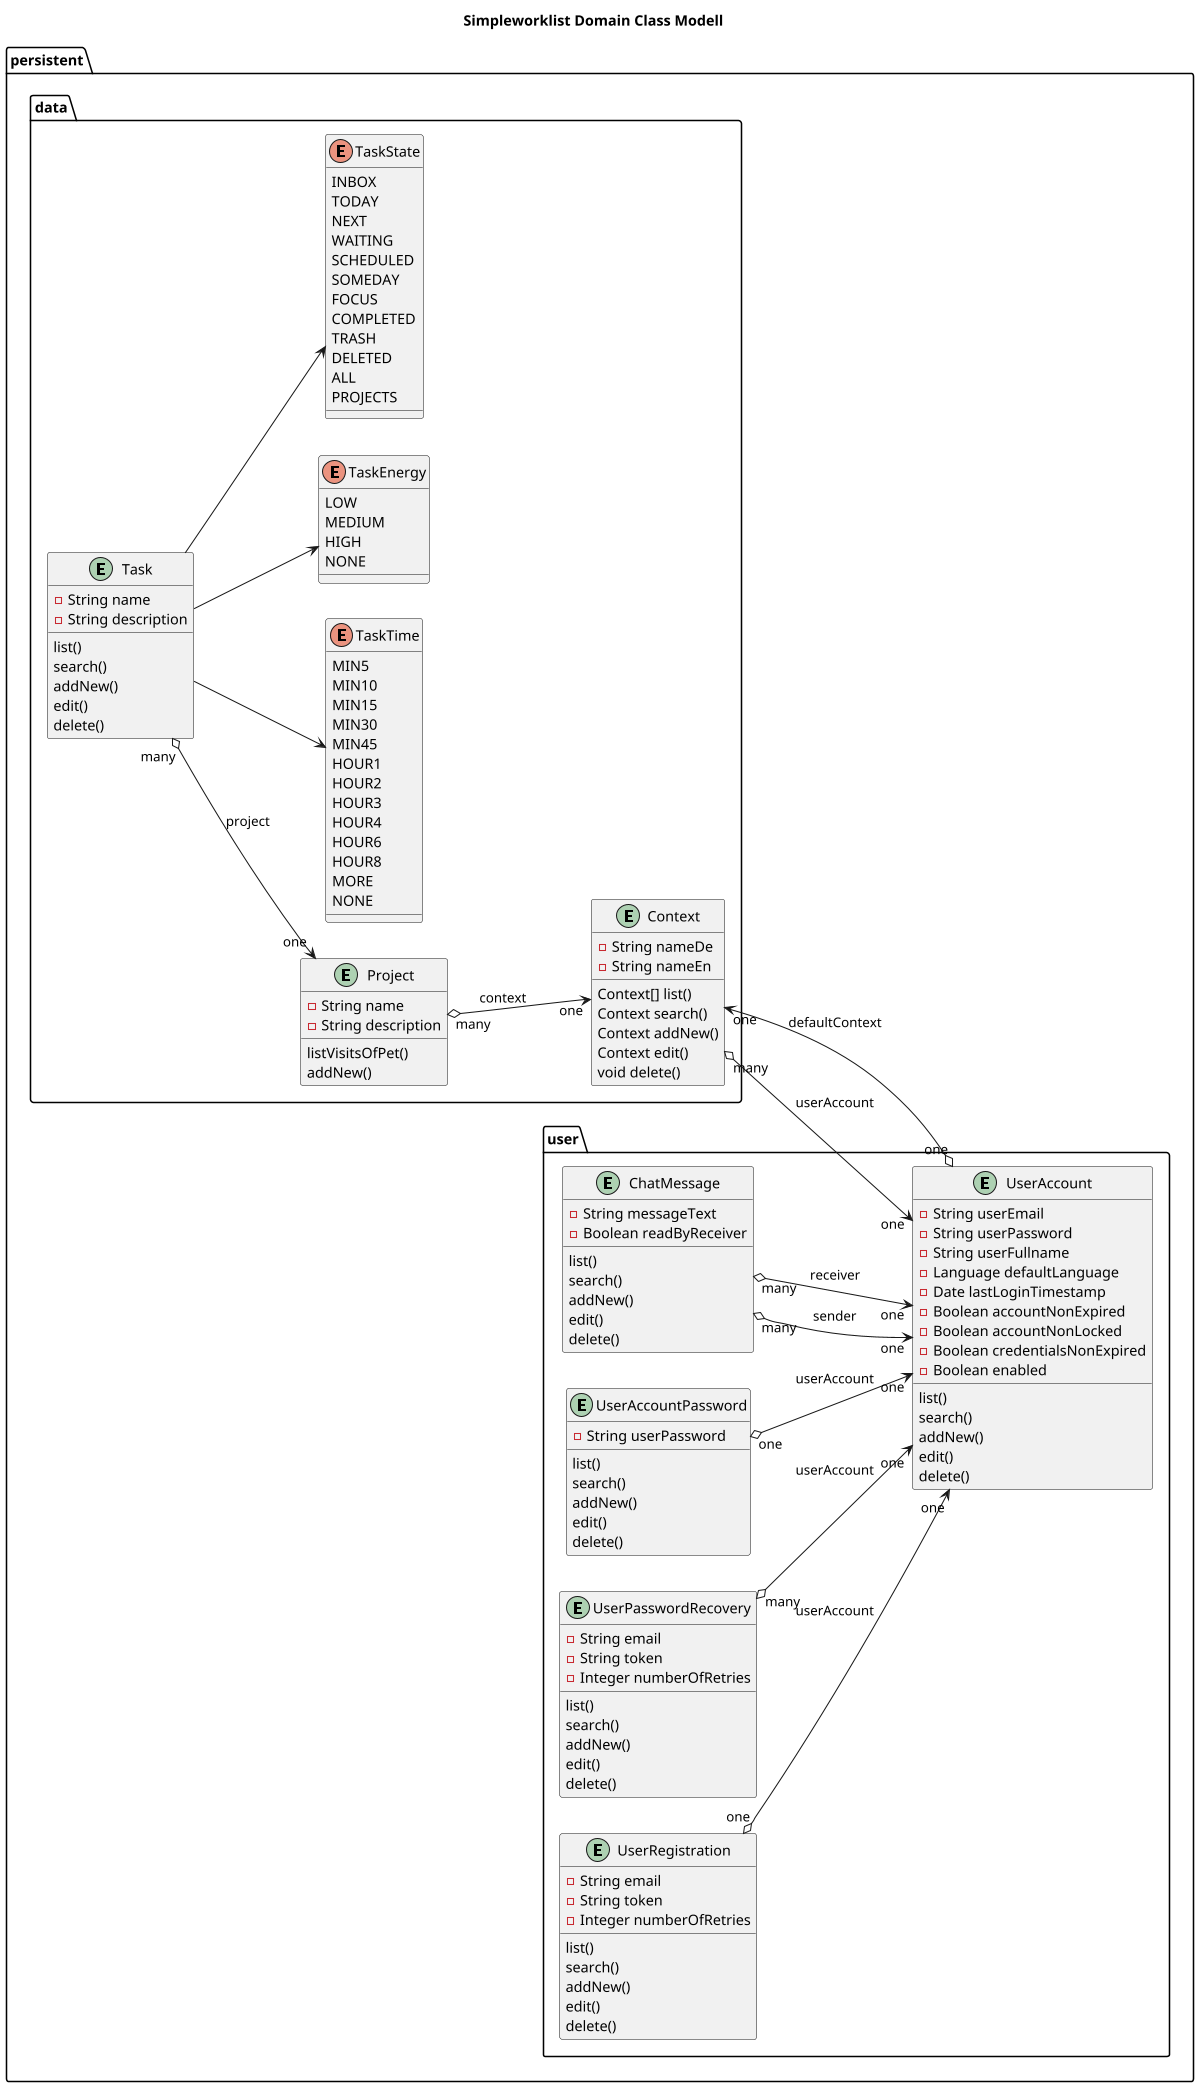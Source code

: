 @startuml


title Simpleworklist Domain Class Modell
'https://plantuml.com/class-diagram

left to right direction
'top to bottom direction

scale 1200 width

package persistent {

package data {

  entity Context {
       - String nameDe
       - String nameEn
       Context[] list()
       Context search()
       Context addNew()
       Context edit()
       void delete()
  }

  entity Project {
      - String name
      - String description
      listVisitsOfPet()
      addNew()
  }

  entity Task {
      - String name
      - String description
      list()
      search()
      addNew()
      edit()
      delete()
  }

enum TaskTime {
    MIN5
    MIN10
    MIN15
    MIN30
    MIN45
    HOUR1
    HOUR2
    HOUR3
    HOUR4
    HOUR6
    HOUR8
    MORE
    NONE
}

enum TaskEnergy {
    LOW
    MEDIUM
    HIGH
    NONE
}

enum TaskState {
    INBOX
    TODAY
    NEXT
    WAITING
    SCHEDULED
    SOMEDAY
    FOCUS
    COMPLETED
    TRASH
    DELETED
    ALL
    PROJECTS
}
Task --> TaskTime
Task --> TaskEnergy
Task --> TaskState
}
package user {

  entity ChatMessage {
     - String messageText
     - Boolean readByReceiver
      list()
      search()
      addNew()
      edit()
      delete()
  }

  entity UserAccount {
      - String userEmail
      - String userPassword
      - String userFullname
      - Language defaultLanguage
      - Date lastLoginTimestamp
      - Boolean accountNonExpired
      - Boolean accountNonLocked
      - Boolean credentialsNonExpired
      - Boolean enabled
      list()
      search()
      addNew()
      edit()
      delete()
  }

  entity UserAccountPassword {
      - String userPassword
      list()
      search()
      addNew()
      edit()
      delete()
  }

  entity UserPasswordRecovery {
      - String email
      - String token
      - Integer numberOfRetries
      list()
      search()
      addNew()
      edit()
      delete()
  }

  entity UserRegistration {
      - String email
      - String token
      - Integer numberOfRetries
      list()
      search()
      addNew()
      edit()
      delete()
  }

  Context "many"  o-->  "one" UserAccount: userAccount
  Project "many"  o-->  "one" Context: context
  Task "many"  o-->  "one" Project: project
  ChatMessage "many"  o-->  "one" UserAccount: sender
  ChatMessage "many"  o-->  "one" UserAccount: receiver
  UserAccount "one"  o-->  "one" Context: defaultContext
  UserAccountPassword "one"  o-->  "one" UserAccount: userAccount
  UserRegistration "one"  o-->  "one" UserAccount: userAccount
  UserPasswordRecovery "many"  o-->  "one" UserAccount: userAccount

}

@enduml
